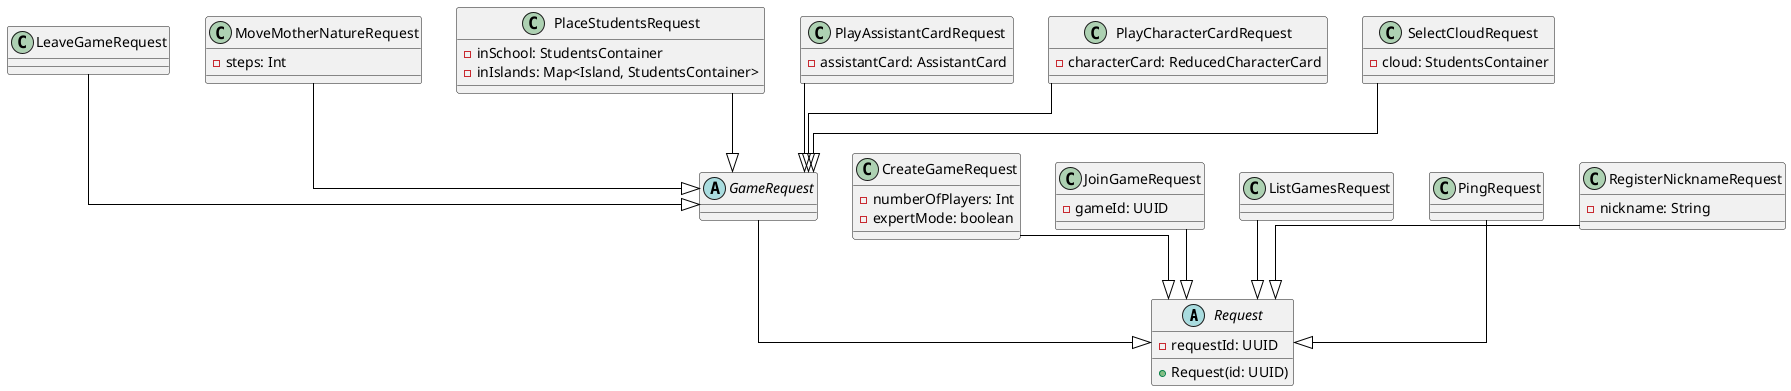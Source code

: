 @startuml
top to bottom direction
skinparam linetype ortho

abstract class Request {
    -requestId: UUID
    +Request(id: UUID)
}
abstract class GameRequest
class CreateGameRequest {
    -numberOfPlayers: Int
    -expertMode: boolean
}
class JoinGameRequest {
    -gameId: UUID
}
class LeaveGameRequest
class ListGamesRequest
class MoveMotherNatureRequest {
    -steps: Int
}
class PingRequest
class PlaceStudentsRequest{
    -inSchool: StudentsContainer
    -inIslands: Map<Island, StudentsContainer>
}
class PlayAssistantCardRequest {
    -assistantCard: AssistantCard
}
class PlayCharacterCardRequest {
    -characterCard: ReducedCharacterCard
}
class RegisterNicknameRequest {
    -nickname: String
}
class SelectCloudRequest {
    -cloud: StudentsContainer
}

CreateGameRequest         -[#000000,plain]-^  Request                  
GameRequest               -[#000000,plain]-^  Request                  
JoinGameRequest           -[#000000,plain]-^  Request                  
LeaveGameRequest          -[#000000,plain]-^  GameRequest              
ListGamesRequest          -[#000000,plain]-^  Request                  
MoveMotherNatureRequest   -[#000000,plain]-^  GameRequest              
PingRequest               -[#000000,plain]-^  Request                  
PlaceStudentsRequest      -[#000000,plain]-^  GameRequest              
PlayAssistantCardRequest  -[#000000,plain]-^  GameRequest              
PlayCharacterCardRequest  -[#000000,plain]-^  GameRequest              
RegisterNicknameRequest   -[#000000,plain]-^  Request                  
SelectCloudRequest        -[#000000,plain]-^  GameRequest

@enduml
